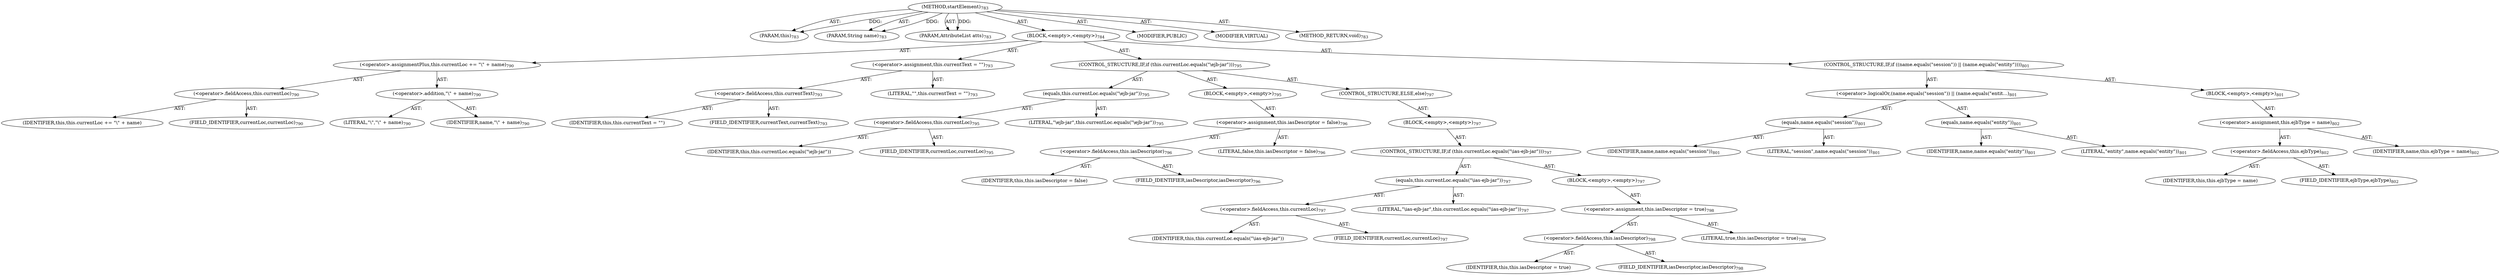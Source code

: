 digraph "startElement" {  
"111669149718" [label = <(METHOD,startElement)<SUB>783</SUB>> ]
"115964117056" [label = <(PARAM,this)<SUB>783</SUB>> ]
"115964117057" [label = <(PARAM,String name)<SUB>783</SUB>> ]
"115964117058" [label = <(PARAM,AttributeList atts)<SUB>783</SUB>> ]
"25769803861" [label = <(BLOCK,&lt;empty&gt;,&lt;empty&gt;)<SUB>784</SUB>> ]
"30064771517" [label = <(&lt;operator&gt;.assignmentPlus,this.currentLoc += &quot;\\&quot; + name)<SUB>790</SUB>> ]
"30064771518" [label = <(&lt;operator&gt;.fieldAccess,this.currentLoc)<SUB>790</SUB>> ]
"68719477112" [label = <(IDENTIFIER,this,this.currentLoc += &quot;\\&quot; + name)> ]
"55834574950" [label = <(FIELD_IDENTIFIER,currentLoc,currentLoc)<SUB>790</SUB>> ]
"30064771519" [label = <(&lt;operator&gt;.addition,&quot;\\&quot; + name)<SUB>790</SUB>> ]
"90194313324" [label = <(LITERAL,&quot;\\&quot;,&quot;\\&quot; + name)<SUB>790</SUB>> ]
"68719477113" [label = <(IDENTIFIER,name,&quot;\\&quot; + name)<SUB>790</SUB>> ]
"30064771520" [label = <(&lt;operator&gt;.assignment,this.currentText = &quot;&quot;)<SUB>793</SUB>> ]
"30064771521" [label = <(&lt;operator&gt;.fieldAccess,this.currentText)<SUB>793</SUB>> ]
"68719477114" [label = <(IDENTIFIER,this,this.currentText = &quot;&quot;)> ]
"55834574951" [label = <(FIELD_IDENTIFIER,currentText,currentText)<SUB>793</SUB>> ]
"90194313325" [label = <(LITERAL,&quot;&quot;,this.currentText = &quot;&quot;)<SUB>793</SUB>> ]
"47244640317" [label = <(CONTROL_STRUCTURE,IF,if (this.currentLoc.equals(&quot;\\ejb-jar&quot;)))<SUB>795</SUB>> ]
"30064771522" [label = <(equals,this.currentLoc.equals(&quot;\\ejb-jar&quot;))<SUB>795</SUB>> ]
"30064771523" [label = <(&lt;operator&gt;.fieldAccess,this.currentLoc)<SUB>795</SUB>> ]
"68719477115" [label = <(IDENTIFIER,this,this.currentLoc.equals(&quot;\\ejb-jar&quot;))> ]
"55834574952" [label = <(FIELD_IDENTIFIER,currentLoc,currentLoc)<SUB>795</SUB>> ]
"90194313326" [label = <(LITERAL,&quot;\\ejb-jar&quot;,this.currentLoc.equals(&quot;\\ejb-jar&quot;))<SUB>795</SUB>> ]
"25769803862" [label = <(BLOCK,&lt;empty&gt;,&lt;empty&gt;)<SUB>795</SUB>> ]
"30064771524" [label = <(&lt;operator&gt;.assignment,this.iasDescriptor = false)<SUB>796</SUB>> ]
"30064771525" [label = <(&lt;operator&gt;.fieldAccess,this.iasDescriptor)<SUB>796</SUB>> ]
"68719477116" [label = <(IDENTIFIER,this,this.iasDescriptor = false)> ]
"55834574953" [label = <(FIELD_IDENTIFIER,iasDescriptor,iasDescriptor)<SUB>796</SUB>> ]
"90194313327" [label = <(LITERAL,false,this.iasDescriptor = false)<SUB>796</SUB>> ]
"47244640318" [label = <(CONTROL_STRUCTURE,ELSE,else)<SUB>797</SUB>> ]
"25769803863" [label = <(BLOCK,&lt;empty&gt;,&lt;empty&gt;)<SUB>797</SUB>> ]
"47244640319" [label = <(CONTROL_STRUCTURE,IF,if (this.currentLoc.equals(&quot;\\ias-ejb-jar&quot;)))<SUB>797</SUB>> ]
"30064771526" [label = <(equals,this.currentLoc.equals(&quot;\\ias-ejb-jar&quot;))<SUB>797</SUB>> ]
"30064771527" [label = <(&lt;operator&gt;.fieldAccess,this.currentLoc)<SUB>797</SUB>> ]
"68719477117" [label = <(IDENTIFIER,this,this.currentLoc.equals(&quot;\\ias-ejb-jar&quot;))> ]
"55834574954" [label = <(FIELD_IDENTIFIER,currentLoc,currentLoc)<SUB>797</SUB>> ]
"90194313328" [label = <(LITERAL,&quot;\\ias-ejb-jar&quot;,this.currentLoc.equals(&quot;\\ias-ejb-jar&quot;))<SUB>797</SUB>> ]
"25769803864" [label = <(BLOCK,&lt;empty&gt;,&lt;empty&gt;)<SUB>797</SUB>> ]
"30064771528" [label = <(&lt;operator&gt;.assignment,this.iasDescriptor = true)<SUB>798</SUB>> ]
"30064771529" [label = <(&lt;operator&gt;.fieldAccess,this.iasDescriptor)<SUB>798</SUB>> ]
"68719477118" [label = <(IDENTIFIER,this,this.iasDescriptor = true)> ]
"55834574955" [label = <(FIELD_IDENTIFIER,iasDescriptor,iasDescriptor)<SUB>798</SUB>> ]
"90194313329" [label = <(LITERAL,true,this.iasDescriptor = true)<SUB>798</SUB>> ]
"47244640320" [label = <(CONTROL_STRUCTURE,IF,if ((name.equals(&quot;session&quot;)) || (name.equals(&quot;entity&quot;))))<SUB>801</SUB>> ]
"30064771530" [label = <(&lt;operator&gt;.logicalOr,(name.equals(&quot;session&quot;)) || (name.equals(&quot;entit...)<SUB>801</SUB>> ]
"30064771531" [label = <(equals,name.equals(&quot;session&quot;))<SUB>801</SUB>> ]
"68719477119" [label = <(IDENTIFIER,name,name.equals(&quot;session&quot;))<SUB>801</SUB>> ]
"90194313330" [label = <(LITERAL,&quot;session&quot;,name.equals(&quot;session&quot;))<SUB>801</SUB>> ]
"30064771532" [label = <(equals,name.equals(&quot;entity&quot;))<SUB>801</SUB>> ]
"68719477120" [label = <(IDENTIFIER,name,name.equals(&quot;entity&quot;))<SUB>801</SUB>> ]
"90194313331" [label = <(LITERAL,&quot;entity&quot;,name.equals(&quot;entity&quot;))<SUB>801</SUB>> ]
"25769803865" [label = <(BLOCK,&lt;empty&gt;,&lt;empty&gt;)<SUB>801</SUB>> ]
"30064771533" [label = <(&lt;operator&gt;.assignment,this.ejbType = name)<SUB>802</SUB>> ]
"30064771534" [label = <(&lt;operator&gt;.fieldAccess,this.ejbType)<SUB>802</SUB>> ]
"68719477121" [label = <(IDENTIFIER,this,this.ejbType = name)> ]
"55834574956" [label = <(FIELD_IDENTIFIER,ejbType,ejbType)<SUB>802</SUB>> ]
"68719477122" [label = <(IDENTIFIER,name,this.ejbType = name)<SUB>802</SUB>> ]
"133143986247" [label = <(MODIFIER,PUBLIC)> ]
"133143986248" [label = <(MODIFIER,VIRTUAL)> ]
"128849018902" [label = <(METHOD_RETURN,void)<SUB>783</SUB>> ]
  "111669149718" -> "115964117056"  [ label = "AST: "] 
  "111669149718" -> "115964117057"  [ label = "AST: "] 
  "111669149718" -> "115964117058"  [ label = "AST: "] 
  "111669149718" -> "25769803861"  [ label = "AST: "] 
  "111669149718" -> "133143986247"  [ label = "AST: "] 
  "111669149718" -> "133143986248"  [ label = "AST: "] 
  "111669149718" -> "128849018902"  [ label = "AST: "] 
  "25769803861" -> "30064771517"  [ label = "AST: "] 
  "25769803861" -> "30064771520"  [ label = "AST: "] 
  "25769803861" -> "47244640317"  [ label = "AST: "] 
  "25769803861" -> "47244640320"  [ label = "AST: "] 
  "30064771517" -> "30064771518"  [ label = "AST: "] 
  "30064771517" -> "30064771519"  [ label = "AST: "] 
  "30064771518" -> "68719477112"  [ label = "AST: "] 
  "30064771518" -> "55834574950"  [ label = "AST: "] 
  "30064771519" -> "90194313324"  [ label = "AST: "] 
  "30064771519" -> "68719477113"  [ label = "AST: "] 
  "30064771520" -> "30064771521"  [ label = "AST: "] 
  "30064771520" -> "90194313325"  [ label = "AST: "] 
  "30064771521" -> "68719477114"  [ label = "AST: "] 
  "30064771521" -> "55834574951"  [ label = "AST: "] 
  "47244640317" -> "30064771522"  [ label = "AST: "] 
  "47244640317" -> "25769803862"  [ label = "AST: "] 
  "47244640317" -> "47244640318"  [ label = "AST: "] 
  "30064771522" -> "30064771523"  [ label = "AST: "] 
  "30064771522" -> "90194313326"  [ label = "AST: "] 
  "30064771523" -> "68719477115"  [ label = "AST: "] 
  "30064771523" -> "55834574952"  [ label = "AST: "] 
  "25769803862" -> "30064771524"  [ label = "AST: "] 
  "30064771524" -> "30064771525"  [ label = "AST: "] 
  "30064771524" -> "90194313327"  [ label = "AST: "] 
  "30064771525" -> "68719477116"  [ label = "AST: "] 
  "30064771525" -> "55834574953"  [ label = "AST: "] 
  "47244640318" -> "25769803863"  [ label = "AST: "] 
  "25769803863" -> "47244640319"  [ label = "AST: "] 
  "47244640319" -> "30064771526"  [ label = "AST: "] 
  "47244640319" -> "25769803864"  [ label = "AST: "] 
  "30064771526" -> "30064771527"  [ label = "AST: "] 
  "30064771526" -> "90194313328"  [ label = "AST: "] 
  "30064771527" -> "68719477117"  [ label = "AST: "] 
  "30064771527" -> "55834574954"  [ label = "AST: "] 
  "25769803864" -> "30064771528"  [ label = "AST: "] 
  "30064771528" -> "30064771529"  [ label = "AST: "] 
  "30064771528" -> "90194313329"  [ label = "AST: "] 
  "30064771529" -> "68719477118"  [ label = "AST: "] 
  "30064771529" -> "55834574955"  [ label = "AST: "] 
  "47244640320" -> "30064771530"  [ label = "AST: "] 
  "47244640320" -> "25769803865"  [ label = "AST: "] 
  "30064771530" -> "30064771531"  [ label = "AST: "] 
  "30064771530" -> "30064771532"  [ label = "AST: "] 
  "30064771531" -> "68719477119"  [ label = "AST: "] 
  "30064771531" -> "90194313330"  [ label = "AST: "] 
  "30064771532" -> "68719477120"  [ label = "AST: "] 
  "30064771532" -> "90194313331"  [ label = "AST: "] 
  "25769803865" -> "30064771533"  [ label = "AST: "] 
  "30064771533" -> "30064771534"  [ label = "AST: "] 
  "30064771533" -> "68719477122"  [ label = "AST: "] 
  "30064771534" -> "68719477121"  [ label = "AST: "] 
  "30064771534" -> "55834574956"  [ label = "AST: "] 
  "111669149718" -> "115964117056"  [ label = "DDG: "] 
  "111669149718" -> "115964117057"  [ label = "DDG: "] 
  "111669149718" -> "115964117058"  [ label = "DDG: "] 
}
